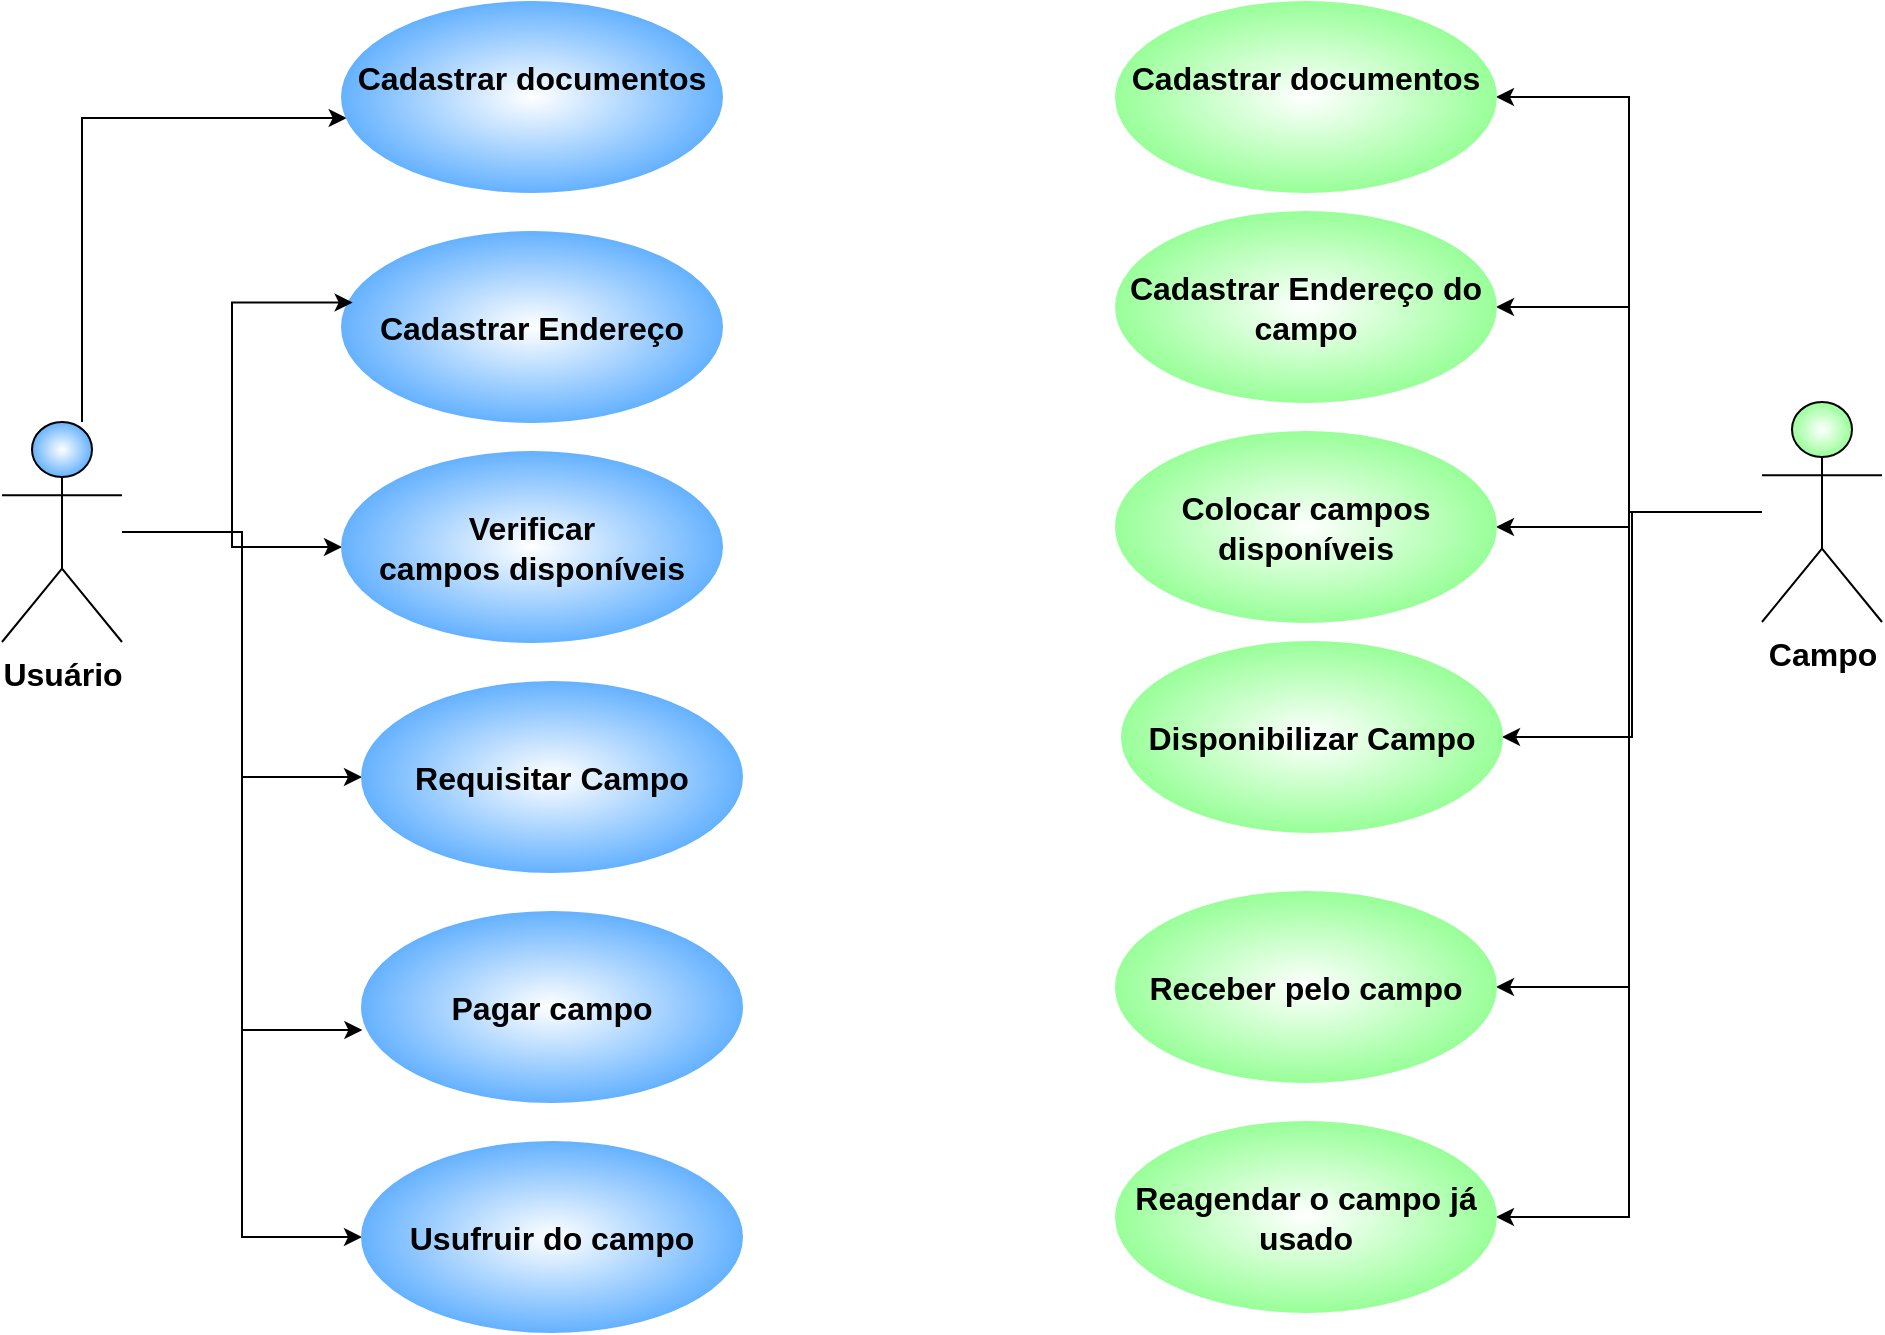 <mxfile version="22.0.4" type="device">
  <diagram name="Página-1" id="FSJck72RWdbsdvlIvHmO">
    <mxGraphModel dx="1914" dy="1038" grid="1" gridSize="10" guides="1" tooltips="1" connect="1" arrows="1" fold="1" page="1" pageScale="1" pageWidth="827" pageHeight="1169" math="0" shadow="0">
      <root>
        <mxCell id="0" />
        <mxCell id="1" parent="0" />
        <mxCell id="KkmzzJO2LPp_vLwEJJ15-16" style="edgeStyle=orthogonalEdgeStyle;rounded=0;orthogonalLoop=1;jettySize=auto;html=1;" edge="1" parent="1" source="KkmzzJO2LPp_vLwEJJ15-1" target="KkmzzJO2LPp_vLwEJJ15-2">
          <mxGeometry relative="1" as="geometry">
            <Array as="points">
              <mxPoint x="120" y="488" />
            </Array>
          </mxGeometry>
        </mxCell>
        <mxCell id="KkmzzJO2LPp_vLwEJJ15-18" style="edgeStyle=orthogonalEdgeStyle;rounded=0;orthogonalLoop=1;jettySize=auto;html=1;entryX=0;entryY=0.5;entryDx=0;entryDy=0;" edge="1" parent="1" source="KkmzzJO2LPp_vLwEJJ15-1" target="KkmzzJO2LPp_vLwEJJ15-13">
          <mxGeometry relative="1" as="geometry" />
        </mxCell>
        <mxCell id="KkmzzJO2LPp_vLwEJJ15-19" style="edgeStyle=orthogonalEdgeStyle;rounded=0;orthogonalLoop=1;jettySize=auto;html=1;entryX=0;entryY=0.5;entryDx=0;entryDy=0;" edge="1" parent="1" source="KkmzzJO2LPp_vLwEJJ15-1" target="KkmzzJO2LPp_vLwEJJ15-12">
          <mxGeometry relative="1" as="geometry" />
        </mxCell>
        <mxCell id="KkmzzJO2LPp_vLwEJJ15-24" style="edgeStyle=orthogonalEdgeStyle;rounded=0;orthogonalLoop=1;jettySize=auto;html=1;entryX=0;entryY=0.5;entryDx=0;entryDy=0;" edge="1" parent="1" source="KkmzzJO2LPp_vLwEJJ15-1" target="KkmzzJO2LPp_vLwEJJ15-10">
          <mxGeometry relative="1" as="geometry" />
        </mxCell>
        <mxCell id="KkmzzJO2LPp_vLwEJJ15-1" value="&lt;font color=&quot;#000000&quot;&gt;Usuário&lt;/font&gt;" style="shape=umlActor;verticalLabelPosition=bottom;verticalAlign=top;html=1;fillColor=#FFFFFF;strokeColor=#000000;fontColor=#ffffff;gradientColor=#66B2FF;gradientDirection=radial;fontStyle=1;fontSize=16;" vertex="1" parent="1">
          <mxGeometry x="80" y="640" width="60" height="110" as="geometry" />
        </mxCell>
        <mxCell id="KkmzzJO2LPp_vLwEJJ15-2" value="&lt;b style=&quot;font-size: 16px;&quot;&gt;Cadastrar documentos&lt;br&gt;&lt;br&gt;&lt;/b&gt;" style="ellipse;whiteSpace=wrap;html=1;fillColor=#FFFFFF;strokeColor=#66B2FF;gradientColor=#66B2FF;gradientDirection=radial;" vertex="1" parent="1">
          <mxGeometry x="250" y="430" width="190" height="95" as="geometry" />
        </mxCell>
        <mxCell id="KkmzzJO2LPp_vLwEJJ15-4" value="&lt;b&gt;&lt;font style=&quot;font-size: 16px;&quot;&gt;Cadastrar Endereço&lt;/font&gt;&lt;/b&gt;" style="ellipse;whiteSpace=wrap;html=1;fillColor=#FFFFFF;strokeColor=#66B2FF;gradientColor=#66B2FF;gradientDirection=radial;align=center;" vertex="1" parent="1">
          <mxGeometry x="250" y="545" width="190" height="95" as="geometry" />
        </mxCell>
        <mxCell id="KkmzzJO2LPp_vLwEJJ15-10" value="&lt;b&gt;&lt;font style=&quot;font-size: 16px;&quot;&gt;Usufruir do campo&lt;/font&gt;&lt;/b&gt;" style="ellipse;whiteSpace=wrap;html=1;fillColor=#FFFFFF;strokeColor=#66B2FF;gradientColor=#66B2FF;gradientDirection=radial;" vertex="1" parent="1">
          <mxGeometry x="260" y="1000" width="190" height="95" as="geometry" />
        </mxCell>
        <mxCell id="KkmzzJO2LPp_vLwEJJ15-11" value="&lt;b&gt;&lt;font style=&quot;font-size: 16px;&quot;&gt;Pagar campo&lt;/font&gt;&lt;/b&gt;" style="ellipse;whiteSpace=wrap;html=1;fillColor=#FFFFFF;strokeColor=#66B2FF;gradientColor=#66B2FF;gradientDirection=radial;" vertex="1" parent="1">
          <mxGeometry x="260" y="885" width="190" height="95" as="geometry" />
        </mxCell>
        <mxCell id="KkmzzJO2LPp_vLwEJJ15-12" value="&lt;b&gt;&lt;font style=&quot;font-size: 16px;&quot;&gt;Requisitar Campo&lt;/font&gt;&lt;/b&gt;" style="ellipse;whiteSpace=wrap;html=1;fillColor=#FFFFFF;strokeColor=#66B2FF;gradientColor=#66B2FF;gradientDirection=radial;" vertex="1" parent="1">
          <mxGeometry x="260" y="770" width="190" height="95" as="geometry" />
        </mxCell>
        <mxCell id="KkmzzJO2LPp_vLwEJJ15-13" value="&lt;font size=&quot;1&quot;&gt;&lt;b style=&quot;font-size: 16px;&quot;&gt;Verificar campos&amp;nbsp;&lt;/b&gt;&lt;/font&gt;&lt;span style=&quot;font-size: 16px;&quot;&gt;&lt;b&gt;disponíveis&lt;/b&gt;&lt;/span&gt;" style="ellipse;whiteSpace=wrap;html=1;fillColor=#FFFFFF;strokeColor=#66B2FF;gradientColor=#66B2FF;gradientDirection=radial;" vertex="1" parent="1">
          <mxGeometry x="250" y="655" width="190" height="95" as="geometry" />
        </mxCell>
        <mxCell id="KkmzzJO2LPp_vLwEJJ15-17" style="edgeStyle=orthogonalEdgeStyle;rounded=0;orthogonalLoop=1;jettySize=auto;html=1;entryX=0.028;entryY=0.371;entryDx=0;entryDy=0;entryPerimeter=0;" edge="1" parent="1" source="KkmzzJO2LPp_vLwEJJ15-1" target="KkmzzJO2LPp_vLwEJJ15-4">
          <mxGeometry relative="1" as="geometry" />
        </mxCell>
        <mxCell id="KkmzzJO2LPp_vLwEJJ15-22" style="edgeStyle=orthogonalEdgeStyle;rounded=0;orthogonalLoop=1;jettySize=auto;html=1;entryX=0.001;entryY=0.621;entryDx=0;entryDy=0;entryPerimeter=0;" edge="1" parent="1" source="KkmzzJO2LPp_vLwEJJ15-1" target="KkmzzJO2LPp_vLwEJJ15-11">
          <mxGeometry relative="1" as="geometry" />
        </mxCell>
        <mxCell id="KkmzzJO2LPp_vLwEJJ15-39" style="edgeStyle=orthogonalEdgeStyle;rounded=0;orthogonalLoop=1;jettySize=auto;html=1;entryX=1;entryY=0.5;entryDx=0;entryDy=0;" edge="1" parent="1" source="KkmzzJO2LPp_vLwEJJ15-29" target="KkmzzJO2LPp_vLwEJJ15-30">
          <mxGeometry relative="1" as="geometry" />
        </mxCell>
        <mxCell id="KkmzzJO2LPp_vLwEJJ15-40" style="edgeStyle=orthogonalEdgeStyle;rounded=0;orthogonalLoop=1;jettySize=auto;html=1;entryX=1;entryY=0.5;entryDx=0;entryDy=0;" edge="1" parent="1" source="KkmzzJO2LPp_vLwEJJ15-29" target="KkmzzJO2LPp_vLwEJJ15-31">
          <mxGeometry relative="1" as="geometry" />
        </mxCell>
        <mxCell id="KkmzzJO2LPp_vLwEJJ15-41" style="edgeStyle=orthogonalEdgeStyle;rounded=0;orthogonalLoop=1;jettySize=auto;html=1;" edge="1" parent="1" source="KkmzzJO2LPp_vLwEJJ15-29" target="KkmzzJO2LPp_vLwEJJ15-35">
          <mxGeometry relative="1" as="geometry" />
        </mxCell>
        <mxCell id="KkmzzJO2LPp_vLwEJJ15-42" style="edgeStyle=orthogonalEdgeStyle;rounded=0;orthogonalLoop=1;jettySize=auto;html=1;entryX=1;entryY=0.5;entryDx=0;entryDy=0;" edge="1" parent="1" source="KkmzzJO2LPp_vLwEJJ15-29" target="KkmzzJO2LPp_vLwEJJ15-34">
          <mxGeometry relative="1" as="geometry" />
        </mxCell>
        <mxCell id="KkmzzJO2LPp_vLwEJJ15-43" style="edgeStyle=orthogonalEdgeStyle;rounded=0;orthogonalLoop=1;jettySize=auto;html=1;entryX=1;entryY=0.5;entryDx=0;entryDy=0;" edge="1" parent="1" source="KkmzzJO2LPp_vLwEJJ15-29" target="KkmzzJO2LPp_vLwEJJ15-33">
          <mxGeometry relative="1" as="geometry" />
        </mxCell>
        <mxCell id="KkmzzJO2LPp_vLwEJJ15-44" style="edgeStyle=orthogonalEdgeStyle;rounded=0;orthogonalLoop=1;jettySize=auto;html=1;entryX=1;entryY=0.5;entryDx=0;entryDy=0;" edge="1" parent="1" source="KkmzzJO2LPp_vLwEJJ15-29" target="KkmzzJO2LPp_vLwEJJ15-32">
          <mxGeometry relative="1" as="geometry" />
        </mxCell>
        <mxCell id="KkmzzJO2LPp_vLwEJJ15-29" value="&lt;font color=&quot;#000000&quot;&gt;Campo&lt;br&gt;&lt;br&gt;&lt;/font&gt;" style="shape=umlActor;verticalLabelPosition=bottom;verticalAlign=top;html=1;fillColor=#FFFFFF;strokeColor=#000000;fontColor=#ffffff;gradientColor=#99FF99;gradientDirection=radial;fontStyle=1;fontSize=16;" vertex="1" parent="1">
          <mxGeometry x="960" y="630" width="60" height="110" as="geometry" />
        </mxCell>
        <mxCell id="KkmzzJO2LPp_vLwEJJ15-30" value="&lt;b style=&quot;font-size: 16px;&quot;&gt;Cadastrar documentos&lt;br&gt;&lt;br&gt;&lt;/b&gt;" style="ellipse;whiteSpace=wrap;html=1;fillColor=#FFFFFF;strokeColor=#99FF99;gradientColor=#99FF99;gradientDirection=radial;" vertex="1" parent="1">
          <mxGeometry x="637" y="430" width="190" height="95" as="geometry" />
        </mxCell>
        <mxCell id="KkmzzJO2LPp_vLwEJJ15-31" value="&lt;b&gt;&lt;font style=&quot;font-size: 16px;&quot;&gt;Cadastrar Endereço do campo&lt;br&gt;&lt;/font&gt;&lt;/b&gt;" style="ellipse;whiteSpace=wrap;html=1;fillColor=#FFFFFF;strokeColor=#99FF99;gradientColor=#99FF99;gradientDirection=radial;align=center;" vertex="1" parent="1">
          <mxGeometry x="637" y="535" width="190" height="95" as="geometry" />
        </mxCell>
        <mxCell id="KkmzzJO2LPp_vLwEJJ15-32" value="&lt;span style=&quot;font-size: 16px;&quot;&gt;&lt;b&gt;Reagendar o campo já usado&lt;br&gt;&lt;/b&gt;&lt;/span&gt;" style="ellipse;whiteSpace=wrap;html=1;fillColor=#FFFFFF;strokeColor=#99FF99;gradientColor=#99FF99;gradientDirection=radial;" vertex="1" parent="1">
          <mxGeometry x="637" y="990" width="190" height="95" as="geometry" />
        </mxCell>
        <mxCell id="KkmzzJO2LPp_vLwEJJ15-33" value="&lt;b&gt;&lt;font style=&quot;font-size: 16px;&quot;&gt;Receber pelo campo&lt;/font&gt;&lt;/b&gt;" style="ellipse;whiteSpace=wrap;html=1;fillColor=#FFFFFF;strokeColor=#99FF99;gradientColor=#99FF99;gradientDirection=radial;" vertex="1" parent="1">
          <mxGeometry x="637" y="875" width="190" height="95" as="geometry" />
        </mxCell>
        <mxCell id="KkmzzJO2LPp_vLwEJJ15-34" value="&lt;b&gt;&lt;font style=&quot;font-size: 16px;&quot;&gt;Disponibilizar Campo&lt;/font&gt;&lt;/b&gt;" style="ellipse;whiteSpace=wrap;html=1;fillColor=#FFFFFF;strokeColor=#99FF99;gradientColor=#99FF99;gradientDirection=radial;" vertex="1" parent="1">
          <mxGeometry x="640" y="750" width="190" height="95" as="geometry" />
        </mxCell>
        <mxCell id="KkmzzJO2LPp_vLwEJJ15-35" value="&lt;b style=&quot;font-size: 16px;&quot;&gt;Colocar campos &lt;/b&gt;&lt;span style=&quot;font-size: 16px;&quot;&gt;&lt;b&gt;disponíveis&lt;/b&gt;&lt;/span&gt;" style="ellipse;whiteSpace=wrap;html=1;fillColor=#FFFFFF;strokeColor=#99FF99;gradientColor=#99FF99;gradientDirection=radial;" vertex="1" parent="1">
          <mxGeometry x="637" y="645" width="190" height="95" as="geometry" />
        </mxCell>
      </root>
    </mxGraphModel>
  </diagram>
</mxfile>

